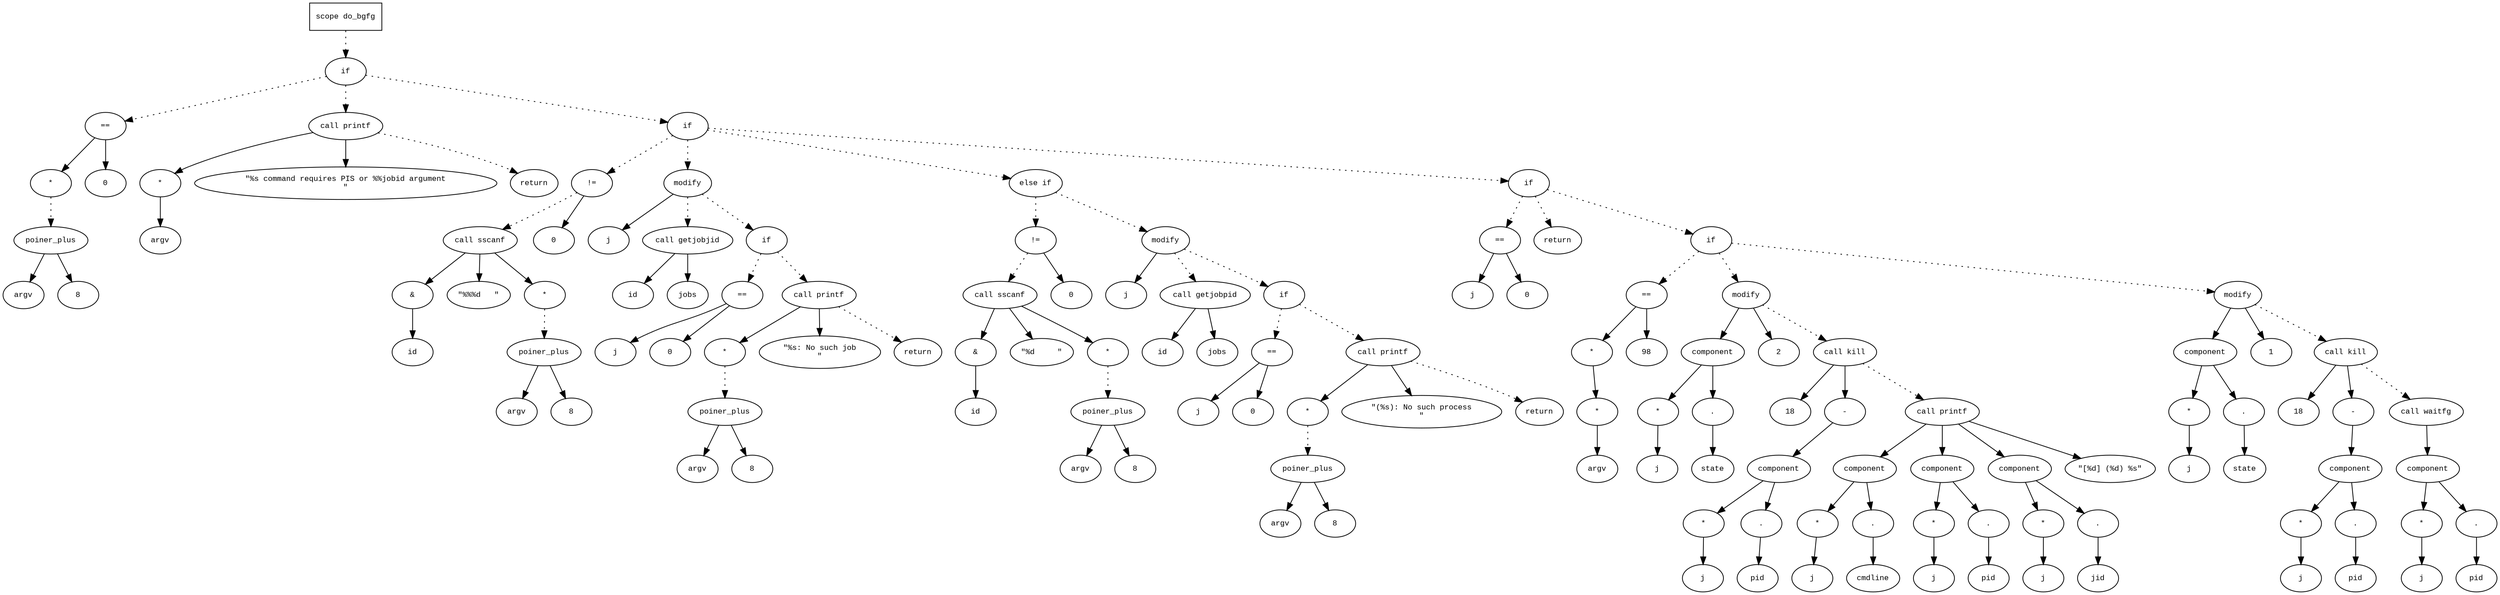 digraph AST {
  graph [fontname="Times New Roman",fontsize=10];
  node  [fontname="Courier New",fontsize=10];
  edge  [fontname="Times New Roman",fontsize=10];

  node1 [label="scope do_bgfg",shape=box];
  node2 [label="if",shape=ellipse];
  node1 -> node2 [style=dotted];
  node3 [label="==",shape=ellipse];
  node4 [label="*",shape=ellipse];
  node5 [label="poiner_plus",shape=ellipse];
  node6 [label="argv",shape=ellipse];
  node5 -> node6;
  node7 [label="8",shape=ellipse];
  node5 -> node7;
  node4 -> node5 [style=dotted];
  node3 -> node4;
  node8 [label="0",shape=ellipse];
  node3 -> node8;
  node2 -> node3 [style=dotted];
  node9 [label="call printf",shape=ellipse];
  node10 [label="*",shape=ellipse];
  node11 [label="argv",shape=ellipse];
  node10 -> node11;
  node9 -> node10;
  node12 [label="\"%s command requires PIS or %%jobid argument
\"",shape=ellipse];
  node9 -> node12;
  node2 -> node9 [style=dotted];
  node13 [label="return",shape=ellipse];
  node9 -> node13 [style=dotted];
  node14 [label="if",shape=ellipse];
  node2 -> node14 [style=dotted];
  node15 [label="!=",shape=ellipse];
  node16 [label="call sscanf",shape=ellipse];
  node17 [label="&",shape=ellipse];
  node16 -> node17;
  node18 [label="id",shape=ellipse];
  node17 -> node18;
  node19 [label="\"%%%d   \"",shape=ellipse];
  node16 -> node19;
  node20 [label="*",shape=ellipse];
  node21 [label="poiner_plus",shape=ellipse];
  node22 [label="argv",shape=ellipse];
  node21 -> node22;
  node23 [label="8",shape=ellipse];
  node21 -> node23;
  node20 -> node21 [style=dotted];
  node16 -> node20;
  node15 -> node16 [style=dotted];
  node24 [label="0",shape=ellipse];
  node15 -> node24;
  node14 -> node15 [style=dotted];
  node25 [label="modify",shape=ellipse];
  node26 [label="j",shape=ellipse];
  node25 -> node26;
  node27 [label="call getjobjid",shape=ellipse];
  node28 [label="id",shape=ellipse];
  node27 -> node28;
  node29 [label="jobs",shape=ellipse];
  node27 -> node29;
  node25 -> node27 [style=dotted];
  node14 -> node25 [style=dotted];
  node30 [label="if",shape=ellipse];
  node25 -> node30 [style=dotted];
  node31 [label="==",shape=ellipse];
  node32 [label="j",shape=ellipse];
  node31 -> node32;
  node33 [label="0",shape=ellipse];
  node31 -> node33;
  node30 -> node31 [style=dotted];
  node34 [label="call printf",shape=ellipse];
  node35 [label="*",shape=ellipse];
  node36 [label="poiner_plus",shape=ellipse];
  node37 [label="argv",shape=ellipse];
  node36 -> node37;
  node38 [label="8",shape=ellipse];
  node36 -> node38;
  node35 -> node36 [style=dotted];
  node34 -> node35;
  node39 [label="\"%s: No such job
\"",shape=ellipse];
  node34 -> node39;
  node30 -> node34 [style=dotted];
  node40 [label="return",shape=ellipse];
  node34 -> node40 [style=dotted];
  node41 [label="else if",shape=ellipse];
  node14 -> node41 [style=dotted];
  node42 [label="!=",shape=ellipse];
  node43 [label="call sscanf",shape=ellipse];
  node44 [label="&",shape=ellipse];
  node43 -> node44;
  node45 [label="id",shape=ellipse];
  node44 -> node45;
  node46 [label="\"%d     \"",shape=ellipse];
  node43 -> node46;
  node47 [label="*",shape=ellipse];
  node48 [label="poiner_plus",shape=ellipse];
  node49 [label="argv",shape=ellipse];
  node48 -> node49;
  node50 [label="8",shape=ellipse];
  node48 -> node50;
  node47 -> node48 [style=dotted];
  node43 -> node47;
  node42 -> node43 [style=dotted];
  node51 [label="0",shape=ellipse];
  node42 -> node51;
  node41 -> node42 [style=dotted];
  node52 [label="modify",shape=ellipse];
  node53 [label="j",shape=ellipse];
  node52 -> node53;
  node54 [label="call getjobpid",shape=ellipse];
  node55 [label="id",shape=ellipse];
  node54 -> node55;
  node56 [label="jobs",shape=ellipse];
  node54 -> node56;
  node52 -> node54 [style=dotted];
  node41 -> node52 [style=dotted];
  node57 [label="if",shape=ellipse];
  node52 -> node57 [style=dotted];
  node58 [label="==",shape=ellipse];
  node59 [label="j",shape=ellipse];
  node58 -> node59;
  node60 [label="0",shape=ellipse];
  node58 -> node60;
  node57 -> node58 [style=dotted];
  node61 [label="call printf",shape=ellipse];
  node62 [label="*",shape=ellipse];
  node63 [label="poiner_plus",shape=ellipse];
  node64 [label="argv",shape=ellipse];
  node63 -> node64;
  node65 [label="8",shape=ellipse];
  node63 -> node65;
  node62 -> node63 [style=dotted];
  node61 -> node62;
  node66 [label="\"(%s): No such process
\"",shape=ellipse];
  node61 -> node66;
  node57 -> node61 [style=dotted];
  node67 [label="return",shape=ellipse];
  node61 -> node67 [style=dotted];
  node68 [label="if",shape=ellipse];
  node14 -> node68 [style=dotted];
  node69 [label="==",shape=ellipse];
  node70 [label="j",shape=ellipse];
  node69 -> node70;
  node71 [label="0",shape=ellipse];
  node69 -> node71;
  node68 -> node69 [style=dotted];
  node72 [label="return",shape=ellipse];
  node68 -> node72 [style=dotted];
  node73 [label="if",shape=ellipse];
  node68 -> node73 [style=dotted];
  node74 [label="==",shape=ellipse];
  node75 [label="*",shape=ellipse];
  node76 [label="*",shape=ellipse];
  node77 [label="argv",shape=ellipse];
  node76 -> node77;
  node75 -> node76;
  node74 -> node75;
  node78 [label="98",shape=ellipse];
  node74 -> node78;
  node73 -> node74 [style=dotted];
  node79 [label="modify",shape=ellipse];
  node80 [label="component",shape=ellipse];
  node79 -> node80;
  node81 [label="*",shape=ellipse];
  node82 [label="j",shape=ellipse];
  node81 -> node82;
  node80 -> node81;
  node83 [label=".",shape=ellipse];
  node80 -> node83;
  node84 [label="state",shape=ellipse];
  node83 -> node84;
  node85 [label="2",shape=ellipse];
  node79 -> node85;
  node73 -> node79 [style=dotted];
  node86 [label="call kill",shape=ellipse];
  node87 [label="18",shape=ellipse];
  node86 -> node87;
  node88 [label="-",shape=ellipse];
  node89 [label="component",shape=ellipse];
  node88 -> node89;
  node90 [label="*",shape=ellipse];
  node91 [label="j",shape=ellipse];
  node90 -> node91;
  node89 -> node90;
  node92 [label=".",shape=ellipse];
  node89 -> node92;
  node93 [label="pid",shape=ellipse];
  node92 -> node93;
  node86 -> node88;
  node79 -> node86 [style=dotted];
  node94 [label="call printf",shape=ellipse];
  node95 [label="component",shape=ellipse];
  node94 -> node95;
  node96 [label="*",shape=ellipse];
  node97 [label="j",shape=ellipse];
  node96 -> node97;
  node95 -> node96;
  node98 [label=".",shape=ellipse];
  node95 -> node98;
  node99 [label="cmdline",shape=ellipse];
  node98 -> node99;
  node100 [label="component",shape=ellipse];
  node94 -> node100;
  node101 [label="*",shape=ellipse];
  node102 [label="j",shape=ellipse];
  node101 -> node102;
  node100 -> node101;
  node103 [label=".",shape=ellipse];
  node100 -> node103;
  node104 [label="pid",shape=ellipse];
  node103 -> node104;
  node105 [label="component",shape=ellipse];
  node94 -> node105;
  node106 [label="*",shape=ellipse];
  node107 [label="j",shape=ellipse];
  node106 -> node107;
  node105 -> node106;
  node108 [label=".",shape=ellipse];
  node105 -> node108;
  node109 [label="jid",shape=ellipse];
  node108 -> node109;
  node110 [label="\"[%d] (%d) %s\"",shape=ellipse];
  node94 -> node110;
  node86 -> node94 [style=dotted];
  node111 [label="modify",shape=ellipse];
  node112 [label="component",shape=ellipse];
  node111 -> node112;
  node113 [label="*",shape=ellipse];
  node114 [label="j",shape=ellipse];
  node113 -> node114;
  node112 -> node113;
  node115 [label=".",shape=ellipse];
  node112 -> node115;
  node116 [label="state",shape=ellipse];
  node115 -> node116;
  node117 [label="1",shape=ellipse];
  node111 -> node117;
  node73 -> node111 [style=dotted];
  node118 [label="call kill",shape=ellipse];
  node119 [label="18",shape=ellipse];
  node118 -> node119;
  node120 [label="-",shape=ellipse];
  node121 [label="component",shape=ellipse];
  node120 -> node121;
  node122 [label="*",shape=ellipse];
  node123 [label="j",shape=ellipse];
  node122 -> node123;
  node121 -> node122;
  node124 [label=".",shape=ellipse];
  node121 -> node124;
  node125 [label="pid",shape=ellipse];
  node124 -> node125;
  node118 -> node120;
  node111 -> node118 [style=dotted];
  node126 [label="call waitfg",shape=ellipse];
  node127 [label="component",shape=ellipse];
  node126 -> node127;
  node128 [label="*",shape=ellipse];
  node129 [label="j",shape=ellipse];
  node128 -> node129;
  node127 -> node128;
  node130 [label=".",shape=ellipse];
  node127 -> node130;
  node131 [label="pid",shape=ellipse];
  node130 -> node131;
  node118 -> node126 [style=dotted];
} 